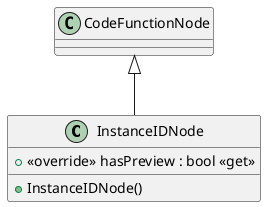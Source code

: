 @startuml
class InstanceIDNode {
    + <<override>> hasPreview : bool <<get>>
    + InstanceIDNode()
}
CodeFunctionNode <|-- InstanceIDNode
@enduml
